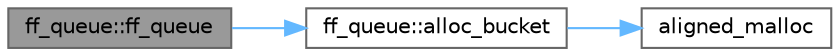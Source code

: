 digraph "ff_queue::ff_queue"
{
 // LATEX_PDF_SIZE
  bgcolor="transparent";
  edge [fontname=Helvetica,fontsize=10,labelfontname=Helvetica,labelfontsize=10];
  node [fontname=Helvetica,fontsize=10,shape=box,height=0.2,width=0.4];
  rankdir="LR";
  Node1 [id="Node000001",label="ff_queue::ff_queue",height=0.2,width=0.4,color="gray40", fillcolor="grey60", style="filled", fontcolor="black",tooltip=" "];
  Node1 -> Node2 [id="edge3_Node000001_Node000002",color="steelblue1",style="solid",tooltip=" "];
  Node2 [id="Node000002",label="ff_queue::alloc_bucket",height=0.2,width=0.4,color="grey40", fillcolor="white", style="filled",URL="$classff__queue.html#a2591ac431cc665e9d2516f8be6b35077",tooltip=" "];
  Node2 -> Node3 [id="edge4_Node000002_Node000003",color="steelblue1",style="solid",tooltip=" "];
  Node3 [id="Node000003",label="aligned_malloc",height=0.2,width=0.4,color="grey40", fillcolor="white", style="filled",URL="$ff__queue_8hpp.html#af9e51fe86ac29aeeef5d19564ee2a54e",tooltip=" "];
}
